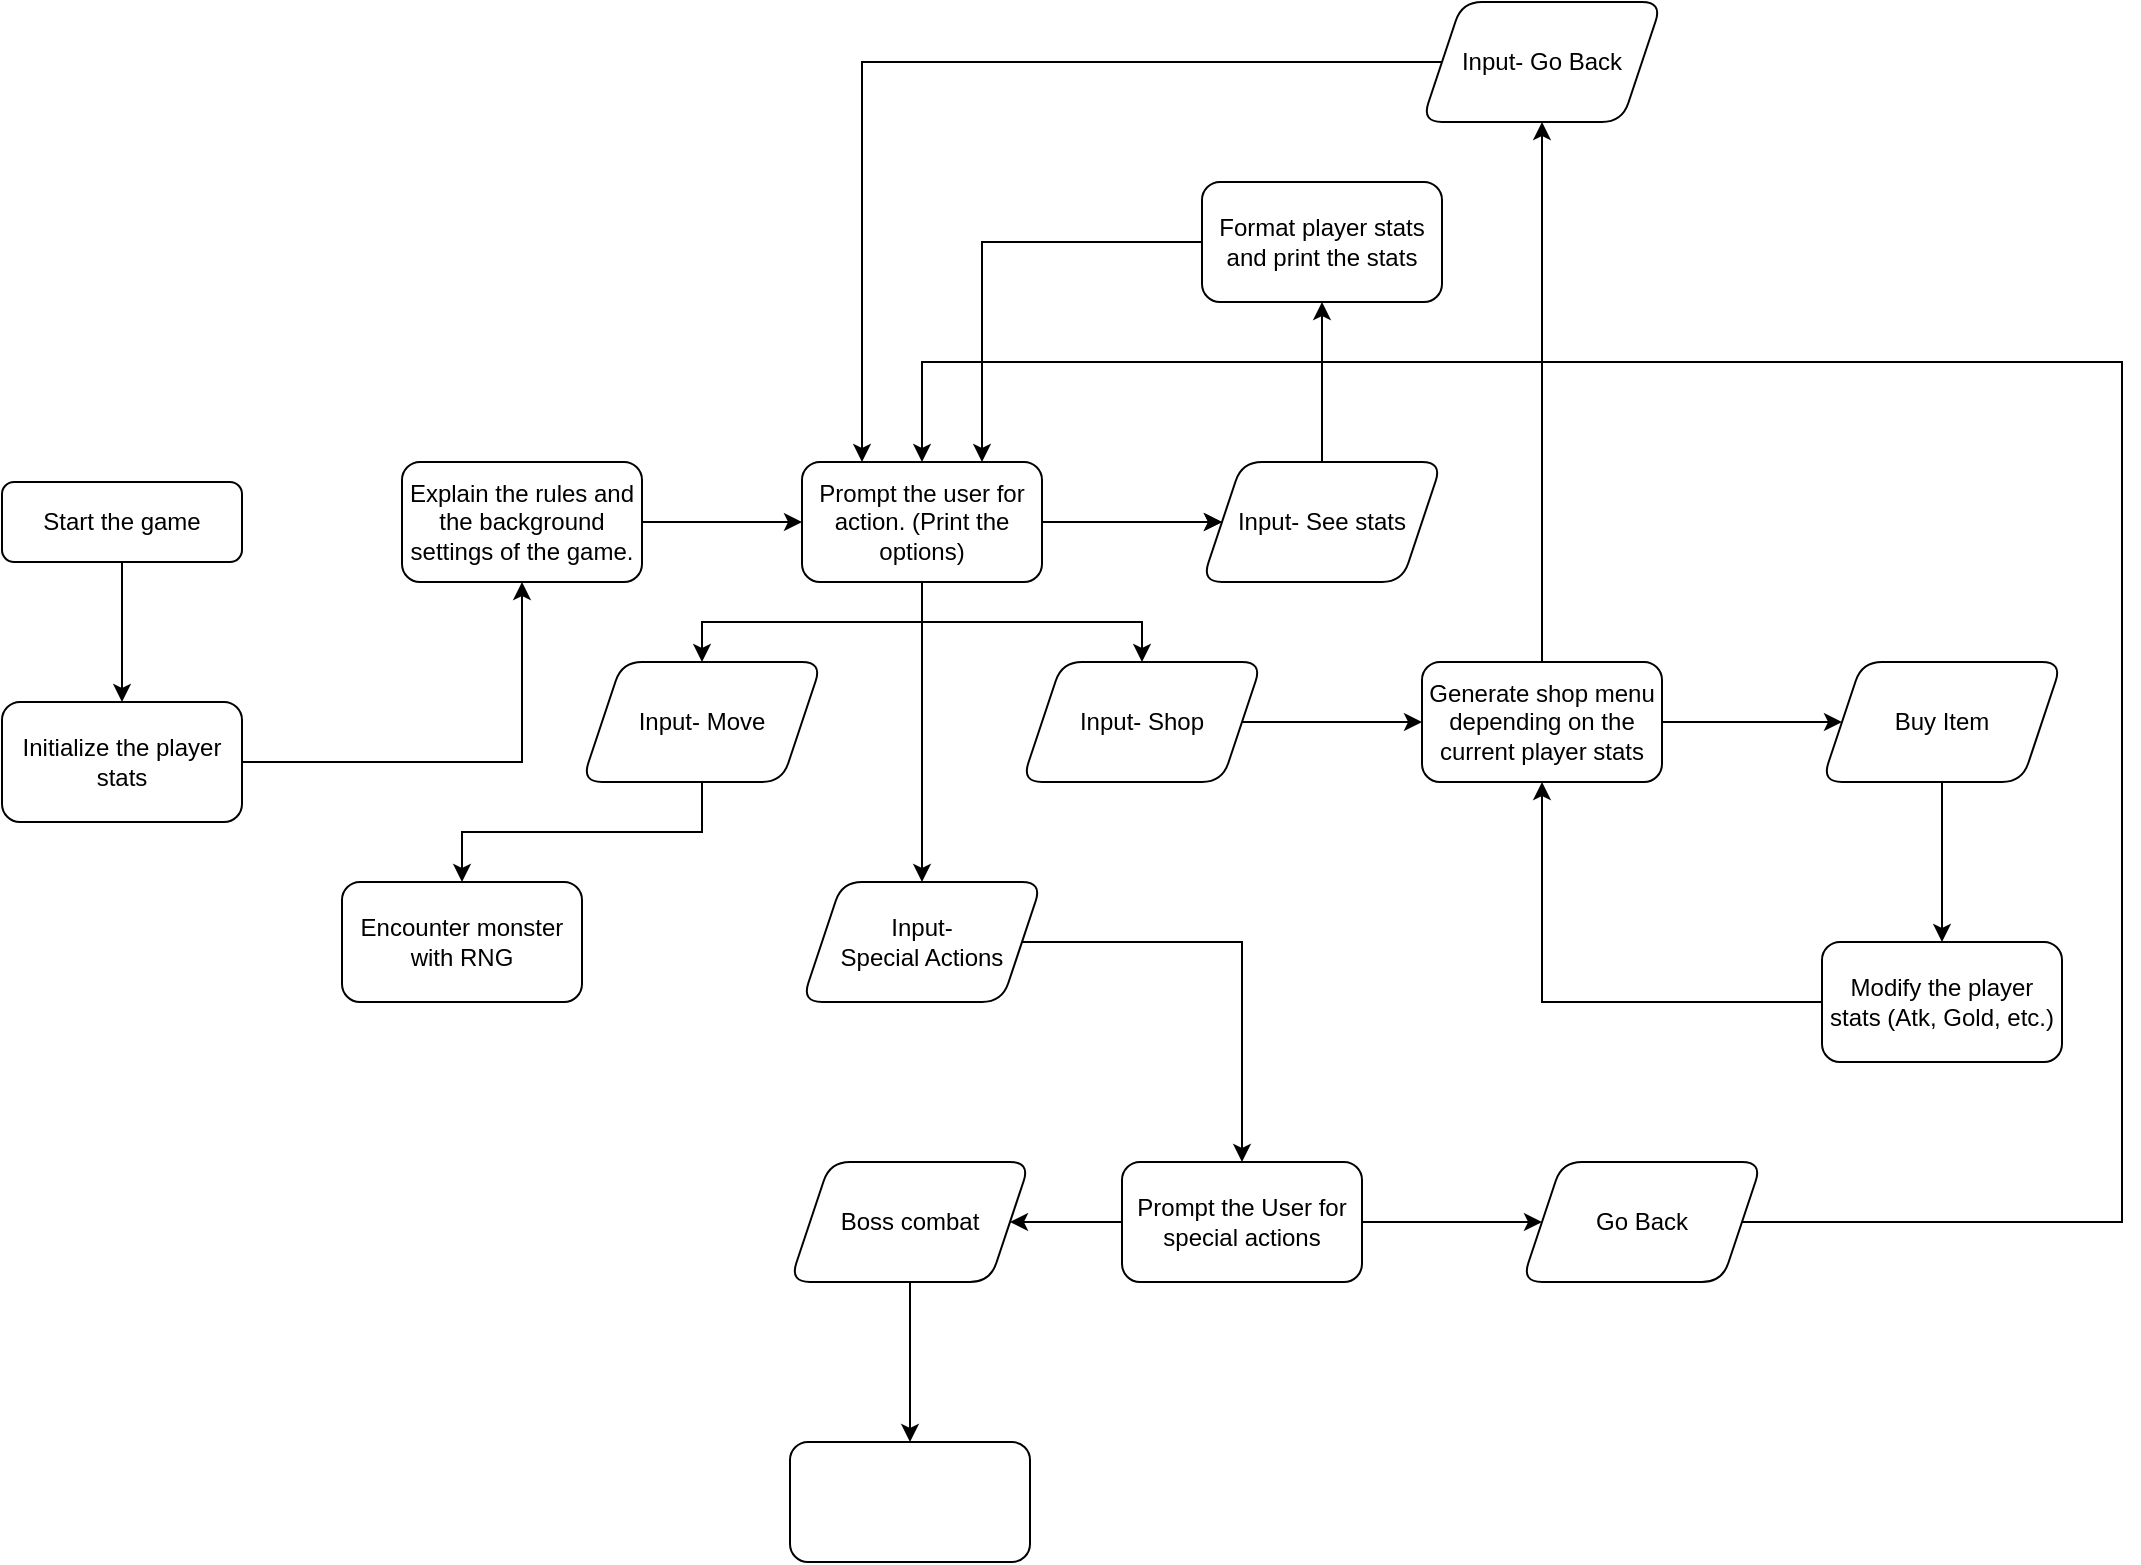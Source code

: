 <mxfile version="21.0.6" type="github">
  <diagram id="C5RBs43oDa-KdzZeNtuy" name="Page-1">
    <mxGraphModel dx="1105" dy="1772" grid="1" gridSize="10" guides="1" tooltips="1" connect="1" arrows="1" fold="1" page="1" pageScale="1" pageWidth="827" pageHeight="1169" math="0" shadow="0">
      <root>
        <mxCell id="WIyWlLk6GJQsqaUBKTNV-0" />
        <mxCell id="WIyWlLk6GJQsqaUBKTNV-1" parent="WIyWlLk6GJQsqaUBKTNV-0" />
        <mxCell id="foQUMzyyIrcbZpajRrtZ-10" value="" style="edgeStyle=orthogonalEdgeStyle;rounded=0;orthogonalLoop=1;jettySize=auto;html=1;exitX=1;exitY=0.5;exitDx=0;exitDy=0;" edge="1" parent="WIyWlLk6GJQsqaUBKTNV-1" source="foQUMzyyIrcbZpajRrtZ-25" target="foQUMzyyIrcbZpajRrtZ-9">
          <mxGeometry relative="1" as="geometry" />
        </mxCell>
        <mxCell id="foQUMzyyIrcbZpajRrtZ-26" value="" style="edgeStyle=orthogonalEdgeStyle;rounded=0;orthogonalLoop=1;jettySize=auto;html=1;" edge="1" parent="WIyWlLk6GJQsqaUBKTNV-1" source="WIyWlLk6GJQsqaUBKTNV-3" target="foQUMzyyIrcbZpajRrtZ-25">
          <mxGeometry relative="1" as="geometry" />
        </mxCell>
        <mxCell id="WIyWlLk6GJQsqaUBKTNV-3" value="Start the game" style="rounded=1;whiteSpace=wrap;html=1;fontSize=12;glass=0;strokeWidth=1;shadow=0;" parent="WIyWlLk6GJQsqaUBKTNV-1" vertex="1">
          <mxGeometry x="20" y="100" width="120" height="40" as="geometry" />
        </mxCell>
        <mxCell id="foQUMzyyIrcbZpajRrtZ-12" value="" style="edgeStyle=orthogonalEdgeStyle;rounded=0;orthogonalLoop=1;jettySize=auto;html=1;" edge="1" parent="WIyWlLk6GJQsqaUBKTNV-1" source="foQUMzyyIrcbZpajRrtZ-9" target="foQUMzyyIrcbZpajRrtZ-11">
          <mxGeometry relative="1" as="geometry" />
        </mxCell>
        <mxCell id="foQUMzyyIrcbZpajRrtZ-9" value="Explain the rules and the background settings of the game." style="whiteSpace=wrap;html=1;rounded=1;glass=0;strokeWidth=1;shadow=0;" vertex="1" parent="WIyWlLk6GJQsqaUBKTNV-1">
          <mxGeometry x="220" y="90" width="120" height="60" as="geometry" />
        </mxCell>
        <mxCell id="foQUMzyyIrcbZpajRrtZ-16" value="" style="edgeStyle=orthogonalEdgeStyle;rounded=0;orthogonalLoop=1;jettySize=auto;html=1;" edge="1" parent="WIyWlLk6GJQsqaUBKTNV-1" source="foQUMzyyIrcbZpajRrtZ-11" target="foQUMzyyIrcbZpajRrtZ-15">
          <mxGeometry relative="1" as="geometry" />
        </mxCell>
        <mxCell id="foQUMzyyIrcbZpajRrtZ-18" value="" style="edgeStyle=orthogonalEdgeStyle;rounded=0;orthogonalLoop=1;jettySize=auto;html=1;" edge="1" parent="WIyWlLk6GJQsqaUBKTNV-1" source="foQUMzyyIrcbZpajRrtZ-11" target="foQUMzyyIrcbZpajRrtZ-17">
          <mxGeometry relative="1" as="geometry" />
        </mxCell>
        <mxCell id="foQUMzyyIrcbZpajRrtZ-19" value="" style="edgeStyle=orthogonalEdgeStyle;rounded=0;orthogonalLoop=1;jettySize=auto;html=1;" edge="1" parent="WIyWlLk6GJQsqaUBKTNV-1" source="foQUMzyyIrcbZpajRrtZ-11" target="foQUMzyyIrcbZpajRrtZ-17">
          <mxGeometry relative="1" as="geometry" />
        </mxCell>
        <mxCell id="foQUMzyyIrcbZpajRrtZ-22" value="" style="edgeStyle=orthogonalEdgeStyle;rounded=0;orthogonalLoop=1;jettySize=auto;html=1;" edge="1" parent="WIyWlLk6GJQsqaUBKTNV-1" source="foQUMzyyIrcbZpajRrtZ-11" target="foQUMzyyIrcbZpajRrtZ-21">
          <mxGeometry relative="1" as="geometry" />
        </mxCell>
        <mxCell id="foQUMzyyIrcbZpajRrtZ-24" value="" style="edgeStyle=orthogonalEdgeStyle;rounded=0;orthogonalLoop=1;jettySize=auto;html=1;" edge="1" parent="WIyWlLk6GJQsqaUBKTNV-1" source="foQUMzyyIrcbZpajRrtZ-11" target="foQUMzyyIrcbZpajRrtZ-23">
          <mxGeometry relative="1" as="geometry" />
        </mxCell>
        <mxCell id="foQUMzyyIrcbZpajRrtZ-11" value="Prompt the user for action. (Print the options)" style="whiteSpace=wrap;html=1;rounded=1;glass=0;strokeWidth=1;shadow=0;" vertex="1" parent="WIyWlLk6GJQsqaUBKTNV-1">
          <mxGeometry x="420" y="90" width="120" height="60" as="geometry" />
        </mxCell>
        <mxCell id="foQUMzyyIrcbZpajRrtZ-52" value="" style="edgeStyle=orthogonalEdgeStyle;rounded=0;orthogonalLoop=1;jettySize=auto;html=1;" edge="1" parent="WIyWlLk6GJQsqaUBKTNV-1" source="foQUMzyyIrcbZpajRrtZ-15" target="foQUMzyyIrcbZpajRrtZ-51">
          <mxGeometry relative="1" as="geometry" />
        </mxCell>
        <mxCell id="foQUMzyyIrcbZpajRrtZ-15" value="Input- Move" style="shape=parallelogram;perimeter=parallelogramPerimeter;whiteSpace=wrap;html=1;fixedSize=1;rounded=1;glass=0;strokeWidth=1;shadow=0;" vertex="1" parent="WIyWlLk6GJQsqaUBKTNV-1">
          <mxGeometry x="310" y="190" width="120" height="60" as="geometry" />
        </mxCell>
        <mxCell id="foQUMzyyIrcbZpajRrtZ-28" value="" style="edgeStyle=orthogonalEdgeStyle;rounded=0;orthogonalLoop=1;jettySize=auto;html=1;" edge="1" parent="WIyWlLk6GJQsqaUBKTNV-1" source="foQUMzyyIrcbZpajRrtZ-17" target="foQUMzyyIrcbZpajRrtZ-27">
          <mxGeometry relative="1" as="geometry" />
        </mxCell>
        <mxCell id="foQUMzyyIrcbZpajRrtZ-17" value="Input- See stats" style="shape=parallelogram;perimeter=parallelogramPerimeter;whiteSpace=wrap;html=1;fixedSize=1;rounded=1;glass=0;strokeWidth=1;shadow=0;" vertex="1" parent="WIyWlLk6GJQsqaUBKTNV-1">
          <mxGeometry x="620" y="90" width="120" height="60" as="geometry" />
        </mxCell>
        <mxCell id="foQUMzyyIrcbZpajRrtZ-31" value="" style="edgeStyle=orthogonalEdgeStyle;rounded=0;orthogonalLoop=1;jettySize=auto;html=1;" edge="1" parent="WIyWlLk6GJQsqaUBKTNV-1" source="foQUMzyyIrcbZpajRrtZ-21" target="foQUMzyyIrcbZpajRrtZ-30">
          <mxGeometry relative="1" as="geometry" />
        </mxCell>
        <mxCell id="foQUMzyyIrcbZpajRrtZ-21" value="Input- Shop" style="shape=parallelogram;perimeter=parallelogramPerimeter;whiteSpace=wrap;html=1;fixedSize=1;rounded=1;glass=0;strokeWidth=1;shadow=0;" vertex="1" parent="WIyWlLk6GJQsqaUBKTNV-1">
          <mxGeometry x="530" y="190" width="120" height="60" as="geometry" />
        </mxCell>
        <mxCell id="foQUMzyyIrcbZpajRrtZ-41" value="" style="edgeStyle=orthogonalEdgeStyle;rounded=0;orthogonalLoop=1;jettySize=auto;html=1;" edge="1" parent="WIyWlLk6GJQsqaUBKTNV-1" source="foQUMzyyIrcbZpajRrtZ-23" target="foQUMzyyIrcbZpajRrtZ-40">
          <mxGeometry relative="1" as="geometry" />
        </mxCell>
        <mxCell id="foQUMzyyIrcbZpajRrtZ-23" value="Input- &lt;br&gt;Special Actions" style="shape=parallelogram;perimeter=parallelogramPerimeter;whiteSpace=wrap;html=1;fixedSize=1;rounded=1;glass=0;strokeWidth=1;shadow=0;" vertex="1" parent="WIyWlLk6GJQsqaUBKTNV-1">
          <mxGeometry x="420" y="300" width="120" height="60" as="geometry" />
        </mxCell>
        <mxCell id="foQUMzyyIrcbZpajRrtZ-25" value="Initialize the player stats" style="whiteSpace=wrap;html=1;rounded=1;glass=0;strokeWidth=1;shadow=0;" vertex="1" parent="WIyWlLk6GJQsqaUBKTNV-1">
          <mxGeometry x="20" y="210" width="120" height="60" as="geometry" />
        </mxCell>
        <mxCell id="foQUMzyyIrcbZpajRrtZ-29" style="edgeStyle=orthogonalEdgeStyle;rounded=0;orthogonalLoop=1;jettySize=auto;html=1;exitX=0;exitY=0.5;exitDx=0;exitDy=0;entryX=0.75;entryY=0;entryDx=0;entryDy=0;" edge="1" parent="WIyWlLk6GJQsqaUBKTNV-1" source="foQUMzyyIrcbZpajRrtZ-27" target="foQUMzyyIrcbZpajRrtZ-11">
          <mxGeometry relative="1" as="geometry" />
        </mxCell>
        <mxCell id="foQUMzyyIrcbZpajRrtZ-27" value="Format player stats and print the stats" style="whiteSpace=wrap;html=1;rounded=1;glass=0;strokeWidth=1;shadow=0;" vertex="1" parent="WIyWlLk6GJQsqaUBKTNV-1">
          <mxGeometry x="620" y="-50" width="120" height="60" as="geometry" />
        </mxCell>
        <mxCell id="foQUMzyyIrcbZpajRrtZ-33" value="" style="edgeStyle=orthogonalEdgeStyle;rounded=0;orthogonalLoop=1;jettySize=auto;html=1;" edge="1" parent="WIyWlLk6GJQsqaUBKTNV-1" source="foQUMzyyIrcbZpajRrtZ-30" target="foQUMzyyIrcbZpajRrtZ-32">
          <mxGeometry relative="1" as="geometry" />
        </mxCell>
        <mxCell id="foQUMzyyIrcbZpajRrtZ-38" value="" style="edgeStyle=orthogonalEdgeStyle;rounded=0;orthogonalLoop=1;jettySize=auto;html=1;" edge="1" parent="WIyWlLk6GJQsqaUBKTNV-1" source="foQUMzyyIrcbZpajRrtZ-30" target="foQUMzyyIrcbZpajRrtZ-37">
          <mxGeometry relative="1" as="geometry" />
        </mxCell>
        <mxCell id="foQUMzyyIrcbZpajRrtZ-30" value="Generate shop menu depending on the current player stats" style="whiteSpace=wrap;html=1;rounded=1;glass=0;strokeWidth=1;shadow=0;" vertex="1" parent="WIyWlLk6GJQsqaUBKTNV-1">
          <mxGeometry x="730" y="190" width="120" height="60" as="geometry" />
        </mxCell>
        <mxCell id="foQUMzyyIrcbZpajRrtZ-35" value="" style="edgeStyle=orthogonalEdgeStyle;rounded=0;orthogonalLoop=1;jettySize=auto;html=1;" edge="1" parent="WIyWlLk6GJQsqaUBKTNV-1" source="foQUMzyyIrcbZpajRrtZ-32" target="foQUMzyyIrcbZpajRrtZ-34">
          <mxGeometry relative="1" as="geometry" />
        </mxCell>
        <mxCell id="foQUMzyyIrcbZpajRrtZ-32" value="Buy Item" style="shape=parallelogram;perimeter=parallelogramPerimeter;whiteSpace=wrap;html=1;fixedSize=1;rounded=1;glass=0;strokeWidth=1;shadow=0;" vertex="1" parent="WIyWlLk6GJQsqaUBKTNV-1">
          <mxGeometry x="930" y="190" width="120" height="60" as="geometry" />
        </mxCell>
        <mxCell id="foQUMzyyIrcbZpajRrtZ-36" style="edgeStyle=orthogonalEdgeStyle;rounded=0;orthogonalLoop=1;jettySize=auto;html=1;exitX=0;exitY=0.5;exitDx=0;exitDy=0;entryX=0.5;entryY=1;entryDx=0;entryDy=0;" edge="1" parent="WIyWlLk6GJQsqaUBKTNV-1" source="foQUMzyyIrcbZpajRrtZ-34" target="foQUMzyyIrcbZpajRrtZ-30">
          <mxGeometry relative="1" as="geometry" />
        </mxCell>
        <mxCell id="foQUMzyyIrcbZpajRrtZ-34" value="Modify the player stats (Atk, Gold, etc.)" style="whiteSpace=wrap;html=1;rounded=1;glass=0;strokeWidth=1;shadow=0;" vertex="1" parent="WIyWlLk6GJQsqaUBKTNV-1">
          <mxGeometry x="930" y="330" width="120" height="60" as="geometry" />
        </mxCell>
        <mxCell id="foQUMzyyIrcbZpajRrtZ-39" style="edgeStyle=orthogonalEdgeStyle;rounded=0;orthogonalLoop=1;jettySize=auto;html=1;exitX=0;exitY=0.5;exitDx=0;exitDy=0;entryX=0.25;entryY=0;entryDx=0;entryDy=0;" edge="1" parent="WIyWlLk6GJQsqaUBKTNV-1" source="foQUMzyyIrcbZpajRrtZ-37" target="foQUMzyyIrcbZpajRrtZ-11">
          <mxGeometry relative="1" as="geometry" />
        </mxCell>
        <mxCell id="foQUMzyyIrcbZpajRrtZ-37" value="Input- Go Back" style="shape=parallelogram;perimeter=parallelogramPerimeter;whiteSpace=wrap;html=1;fixedSize=1;rounded=1;glass=0;strokeWidth=1;shadow=0;" vertex="1" parent="WIyWlLk6GJQsqaUBKTNV-1">
          <mxGeometry x="730" y="-140" width="120" height="60" as="geometry" />
        </mxCell>
        <mxCell id="foQUMzyyIrcbZpajRrtZ-43" value="" style="edgeStyle=orthogonalEdgeStyle;rounded=0;orthogonalLoop=1;jettySize=auto;html=1;" edge="1" parent="WIyWlLk6GJQsqaUBKTNV-1" source="foQUMzyyIrcbZpajRrtZ-40" target="foQUMzyyIrcbZpajRrtZ-42">
          <mxGeometry relative="1" as="geometry" />
        </mxCell>
        <mxCell id="foQUMzyyIrcbZpajRrtZ-49" value="" style="edgeStyle=orthogonalEdgeStyle;rounded=0;orthogonalLoop=1;jettySize=auto;html=1;" edge="1" parent="WIyWlLk6GJQsqaUBKTNV-1" source="foQUMzyyIrcbZpajRrtZ-40" target="foQUMzyyIrcbZpajRrtZ-48">
          <mxGeometry relative="1" as="geometry" />
        </mxCell>
        <mxCell id="foQUMzyyIrcbZpajRrtZ-40" value="Prompt the User for special actions" style="whiteSpace=wrap;html=1;rounded=1;glass=0;strokeWidth=1;shadow=0;" vertex="1" parent="WIyWlLk6GJQsqaUBKTNV-1">
          <mxGeometry x="580" y="440" width="120" height="60" as="geometry" />
        </mxCell>
        <mxCell id="foQUMzyyIrcbZpajRrtZ-45" value="" style="edgeStyle=orthogonalEdgeStyle;rounded=0;orthogonalLoop=1;jettySize=auto;html=1;" edge="1" parent="WIyWlLk6GJQsqaUBKTNV-1" source="foQUMzyyIrcbZpajRrtZ-42" target="foQUMzyyIrcbZpajRrtZ-44">
          <mxGeometry relative="1" as="geometry" />
        </mxCell>
        <mxCell id="foQUMzyyIrcbZpajRrtZ-42" value="Boss combat" style="shape=parallelogram;perimeter=parallelogramPerimeter;whiteSpace=wrap;html=1;fixedSize=1;rounded=1;glass=0;strokeWidth=1;shadow=0;" vertex="1" parent="WIyWlLk6GJQsqaUBKTNV-1">
          <mxGeometry x="414" y="440" width="120" height="60" as="geometry" />
        </mxCell>
        <mxCell id="foQUMzyyIrcbZpajRrtZ-44" value="" style="whiteSpace=wrap;html=1;rounded=1;glass=0;strokeWidth=1;shadow=0;" vertex="1" parent="WIyWlLk6GJQsqaUBKTNV-1">
          <mxGeometry x="414" y="580" width="120" height="60" as="geometry" />
        </mxCell>
        <mxCell id="foQUMzyyIrcbZpajRrtZ-50" style="edgeStyle=orthogonalEdgeStyle;rounded=0;orthogonalLoop=1;jettySize=auto;html=1;entryX=0.5;entryY=0;entryDx=0;entryDy=0;" edge="1" parent="WIyWlLk6GJQsqaUBKTNV-1" source="foQUMzyyIrcbZpajRrtZ-48" target="foQUMzyyIrcbZpajRrtZ-11">
          <mxGeometry relative="1" as="geometry">
            <mxPoint x="1090" y="40" as="targetPoint" />
            <Array as="points">
              <mxPoint x="1080" y="470" />
              <mxPoint x="1080" y="40" />
              <mxPoint x="480" y="40" />
            </Array>
          </mxGeometry>
        </mxCell>
        <mxCell id="foQUMzyyIrcbZpajRrtZ-48" value="Go Back" style="shape=parallelogram;perimeter=parallelogramPerimeter;whiteSpace=wrap;html=1;fixedSize=1;rounded=1;glass=0;strokeWidth=1;shadow=0;" vertex="1" parent="WIyWlLk6GJQsqaUBKTNV-1">
          <mxGeometry x="780" y="440" width="120" height="60" as="geometry" />
        </mxCell>
        <mxCell id="foQUMzyyIrcbZpajRrtZ-51" value="Encounter monster with RNG" style="whiteSpace=wrap;html=1;rounded=1;glass=0;strokeWidth=1;shadow=0;" vertex="1" parent="WIyWlLk6GJQsqaUBKTNV-1">
          <mxGeometry x="190" y="300" width="120" height="60" as="geometry" />
        </mxCell>
      </root>
    </mxGraphModel>
  </diagram>
</mxfile>
